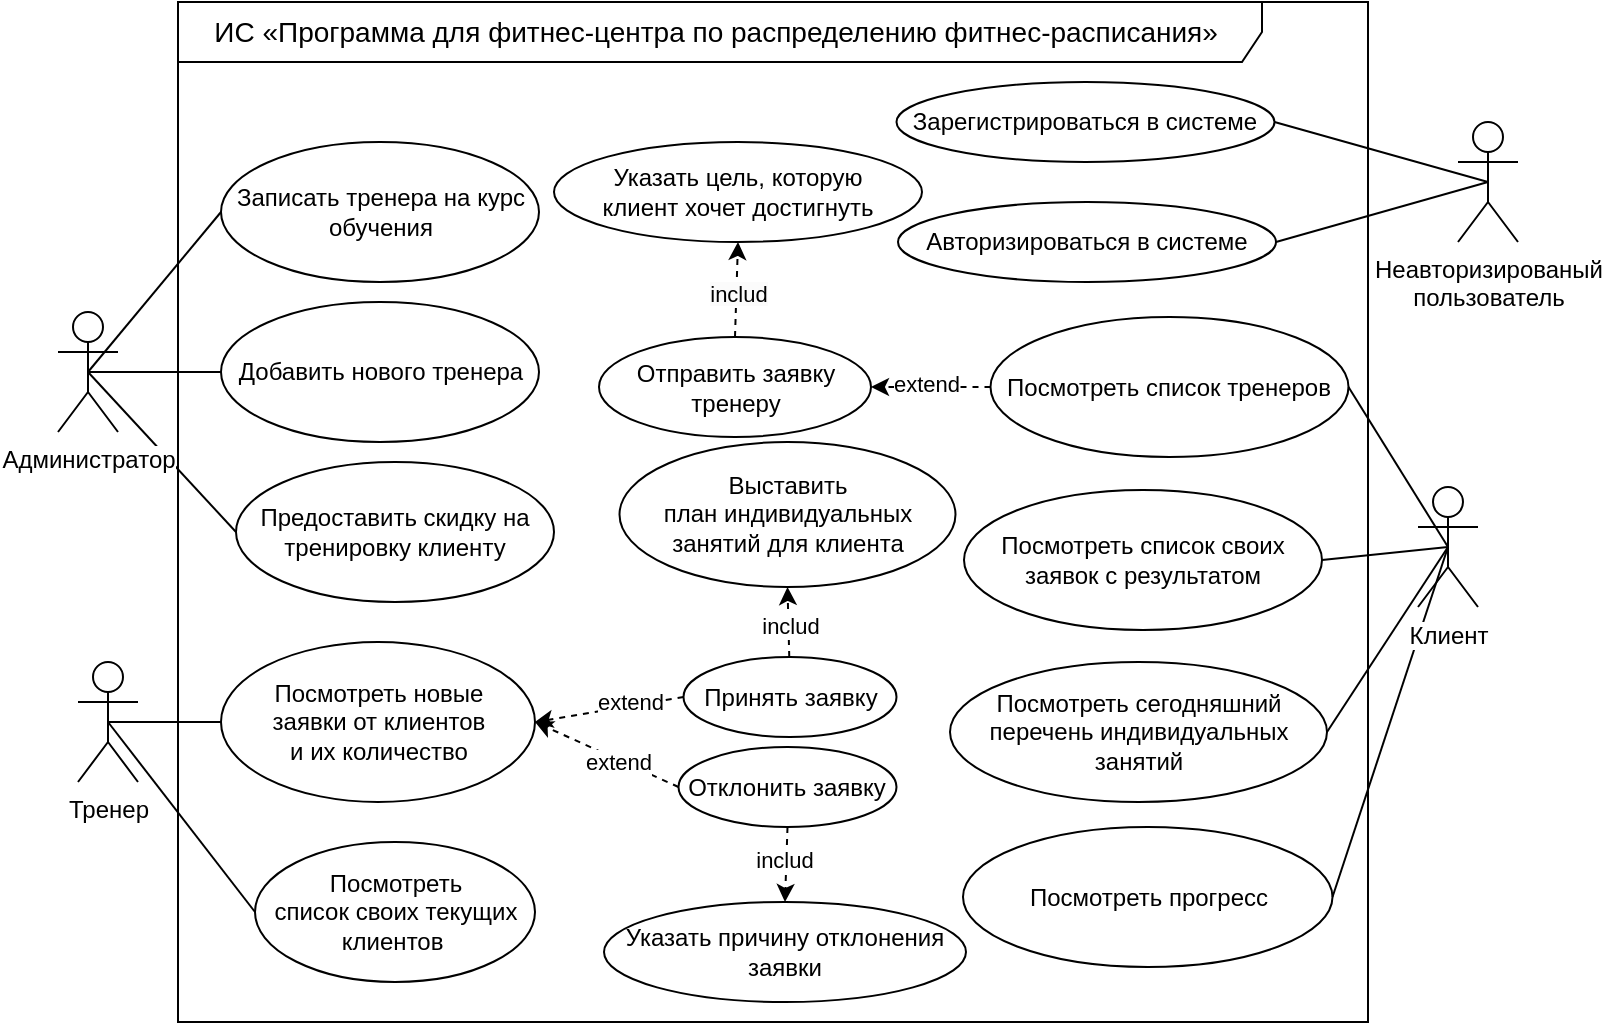 <mxfile version="26.0.16">
  <diagram name="Страница — 1" id="KgpnrsMqIwY7Wp8qNeAr">
    <mxGraphModel dx="1199" dy="1183" grid="1" gridSize="10" guides="1" tooltips="1" connect="1" arrows="1" fold="1" page="1" pageScale="1" pageWidth="827" pageHeight="1169" math="0" shadow="0">
      <root>
        <mxCell id="0" />
        <mxCell id="1" parent="0" />
        <mxCell id="zfcCjAa7BZ9iETOggP2I-103" style="rounded=0;orthogonalLoop=1;jettySize=auto;html=1;exitX=0.5;exitY=0.5;exitDx=0;exitDy=0;exitPerimeter=0;entryX=0;entryY=0.5;entryDx=0;entryDy=0;endArrow=none;startFill=0;" parent="1" source="zfcCjAa7BZ9iETOggP2I-35" target="zfcCjAa7BZ9iETOggP2I-102" edge="1">
          <mxGeometry relative="1" as="geometry" />
        </mxCell>
        <mxCell id="zfcCjAa7BZ9iETOggP2I-104" style="rounded=0;orthogonalLoop=1;jettySize=auto;html=1;exitX=0.5;exitY=0.5;exitDx=0;exitDy=0;exitPerimeter=0;entryX=0;entryY=0.5;entryDx=0;entryDy=0;endArrow=none;startFill=0;" parent="1" source="zfcCjAa7BZ9iETOggP2I-35" target="zfcCjAa7BZ9iETOggP2I-37" edge="1">
          <mxGeometry relative="1" as="geometry" />
        </mxCell>
        <mxCell id="zfcCjAa7BZ9iETOggP2I-35" value="&lt;span style=&quot;background-color: light-dark(#ffffff, var(--ge-dark-color, #121212));&quot;&gt;Тренер&lt;/span&gt;" style="shape=umlActor;verticalLabelPosition=bottom;verticalAlign=top;html=1;outlineConnect=0;" parent="1" vertex="1">
          <mxGeometry x="880" y="350" width="30" height="60" as="geometry" />
        </mxCell>
        <mxCell id="zfcCjAa7BZ9iETOggP2I-56" value="&lt;font style=&quot;font-size: 14px;&quot; face=&quot;Helvetica&quot;&gt;ИС «&lt;span style=&quot;text-align: justify;&quot;&gt;Программа для фитнес-центра по распределению фитнес-расписания&lt;/span&gt;»&amp;nbsp;&lt;/font&gt;" style="shape=umlFrame;whiteSpace=wrap;html=1;pointerEvents=0;recursiveResize=0;container=1;collapsible=0;width=542;height=30;" parent="1" vertex="1">
          <mxGeometry x="930" y="20" width="595" height="510" as="geometry" />
        </mxCell>
        <mxCell id="zfcCjAa7BZ9iETOggP2I-48" value="&lt;span&gt;Добавить нового тренера&lt;/span&gt;" style="ellipse;whiteSpace=wrap;html=1;" parent="zfcCjAa7BZ9iETOggP2I-56" vertex="1">
          <mxGeometry x="21.5" y="150" width="159" height="70" as="geometry" />
        </mxCell>
        <mxCell id="zfcCjAa7BZ9iETOggP2I-51" value="&lt;span&gt;Предоставить&amp;nbsp;&lt;/span&gt;&lt;span style=&quot;background-color: transparent; color: light-dark(rgb(0, 0, 0), rgb(255, 255, 255));&quot;&gt;скидку&amp;nbsp;&lt;/span&gt;&lt;span style=&quot;background-color: transparent; color: light-dark(rgb(0, 0, 0), rgb(255, 255, 255));&quot;&gt;на тренировку&amp;nbsp;&lt;/span&gt;&lt;span style=&quot;background-color: transparent; color: light-dark(rgb(0, 0, 0), rgb(255, 255, 255));&quot;&gt;клиенту&lt;/span&gt;" style="ellipse;whiteSpace=wrap;html=1;" parent="zfcCjAa7BZ9iETOggP2I-56" vertex="1">
          <mxGeometry x="29" y="230" width="159" height="70" as="geometry" />
        </mxCell>
        <mxCell id="zfcCjAa7BZ9iETOggP2I-53" value="&lt;span&gt;&lt;span style=&quot;text-align: justify; color: rgb(0, 0, 0);&quot;&gt;Записать тренера&lt;/span&gt;&lt;span style=&quot;color: light-dark(rgb(0, 0, 0), rgb(255, 255, 255)); text-align: justify;&quot;&gt;&amp;nbsp;на курс обучения&lt;/span&gt;&lt;/span&gt;" style="ellipse;whiteSpace=wrap;html=1;" parent="zfcCjAa7BZ9iETOggP2I-56" vertex="1">
          <mxGeometry x="21.5" y="70" width="159" height="70" as="geometry" />
        </mxCell>
        <mxCell id="zfcCjAa7BZ9iETOggP2I-102" value="Посмотреть&lt;br&gt;список своих текущих клиентов&amp;nbsp;" style="ellipse;whiteSpace=wrap;html=1;" parent="zfcCjAa7BZ9iETOggP2I-56" vertex="1">
          <mxGeometry x="38.5" y="420" width="140" height="70" as="geometry" />
        </mxCell>
        <mxCell id="zfcCjAa7BZ9iETOggP2I-122" style="rounded=0;orthogonalLoop=1;jettySize=auto;html=1;entryX=0.5;entryY=1;entryDx=0;entryDy=0;dashed=1;exitX=0.5;exitY=0;exitDx=0;exitDy=0;" parent="zfcCjAa7BZ9iETOggP2I-56" source="zfcCjAa7BZ9iETOggP2I-162" target="zfcCjAa7BZ9iETOggP2I-161" edge="1">
          <mxGeometry relative="1" as="geometry">
            <mxPoint x="299.5" y="120" as="sourcePoint" />
            <mxPoint x="301.5" y="60" as="targetPoint" />
          </mxGeometry>
        </mxCell>
        <mxCell id="zfcCjAa7BZ9iETOggP2I-125" value="&lt;span style=&quot;background-color: rgb(251, 251, 251);&quot;&gt;includ&lt;/span&gt;" style="edgeLabel;html=1;align=center;verticalAlign=middle;resizable=0;points=[];" parent="zfcCjAa7BZ9iETOggP2I-122" vertex="1" connectable="0">
          <mxGeometry x="-0.069" y="-1" relative="1" as="geometry">
            <mxPoint as="offset" />
          </mxGeometry>
        </mxCell>
        <mxCell id="zfcCjAa7BZ9iETOggP2I-119" style="edgeStyle=orthogonalEdgeStyle;rounded=0;orthogonalLoop=1;jettySize=auto;html=1;exitX=0.5;exitY=1;exitDx=0;exitDy=0;" parent="zfcCjAa7BZ9iETOggP2I-56" edge="1">
          <mxGeometry relative="1" as="geometry">
            <mxPoint x="299.5" y="170" as="sourcePoint" />
            <mxPoint x="299.5" y="170" as="targetPoint" />
          </mxGeometry>
        </mxCell>
        <mxCell id="zfcCjAa7BZ9iETOggP2I-128" style="rounded=0;orthogonalLoop=1;jettySize=auto;html=1;exitX=0;exitY=0.5;exitDx=0;exitDy=0;entryX=1;entryY=0.5;entryDx=0;entryDy=0;dashed=1;" parent="zfcCjAa7BZ9iETOggP2I-56" source="zfcCjAa7BZ9iETOggP2I-170" target="zfcCjAa7BZ9iETOggP2I-162" edge="1">
          <mxGeometry relative="1" as="geometry">
            <mxPoint x="443.0" y="217.5" as="sourcePoint" />
            <mxPoint x="370.0" y="145" as="targetPoint" />
          </mxGeometry>
        </mxCell>
        <mxCell id="zfcCjAa7BZ9iETOggP2I-129" value="extend" style="edgeLabel;html=1;align=center;verticalAlign=middle;resizable=0;points=[];labelBackgroundColor=default;" parent="zfcCjAa7BZ9iETOggP2I-128" vertex="1" connectable="0">
          <mxGeometry x="-0.277" y="-2" relative="1" as="geometry">
            <mxPoint x="-11" as="offset" />
          </mxGeometry>
        </mxCell>
        <mxCell id="zfcCjAa7BZ9iETOggP2I-136" value="Посмотреть&amp;nbsp;&lt;span style=&quot;text-align: justify;&quot;&gt;сегодняшний перечень&amp;nbsp;&lt;/span&gt;&lt;span style=&quot;text-align: justify;&quot;&gt;индивидуальных занятий&lt;/span&gt;" style="ellipse;whiteSpace=wrap;html=1;" parent="zfcCjAa7BZ9iETOggP2I-56" vertex="1">
          <mxGeometry x="386" y="330" width="188.5" height="70" as="geometry" />
        </mxCell>
        <mxCell id="zfcCjAa7BZ9iETOggP2I-37" value="&lt;span style=&quot;color: light-dark(rgb(0, 0, 0), rgb(255, 255, 255)); background-color: transparent;&quot;&gt;Посмотреть&amp;nbsp;&lt;/span&gt;&lt;span style=&quot;color: light-dark(rgb(0, 0, 0), rgb(255, 255, 255)); background-color: transparent;&quot;&gt;новые&lt;/span&gt;&lt;div&gt;&lt;span style=&quot;color: light-dark(rgb(0, 0, 0), rgb(255, 255, 255)); background-color: transparent;&quot;&gt;заявки&amp;nbsp;&lt;/span&gt;&lt;span style=&quot;background-color: transparent; color: light-dark(rgb(0, 0, 0), rgb(255, 255, 255));&quot;&gt;от клиентов&lt;/span&gt;&lt;/div&gt;&lt;div&gt;&lt;span style=&quot;background-color: transparent; color: light-dark(rgb(0, 0, 0), rgb(255, 255, 255));&quot;&gt;и&amp;nbsp;&lt;/span&gt;&lt;span style=&quot;background-color: transparent; color: light-dark(rgb(0, 0, 0), rgb(255, 255, 255));&quot;&gt;их количество&lt;/span&gt;&lt;/div&gt;" style="ellipse;whiteSpace=wrap;html=1;" parent="zfcCjAa7BZ9iETOggP2I-56" vertex="1">
          <mxGeometry x="21.5" y="320" width="157" height="80" as="geometry" />
        </mxCell>
        <mxCell id="zfcCjAa7BZ9iETOggP2I-39" value="Принять заявку" style="ellipse;whiteSpace=wrap;html=1;" parent="zfcCjAa7BZ9iETOggP2I-56" vertex="1">
          <mxGeometry x="252.75" y="327.5" width="106.5" height="40" as="geometry" />
        </mxCell>
        <mxCell id="zfcCjAa7BZ9iETOggP2I-106" style="rounded=0;orthogonalLoop=1;jettySize=auto;html=1;exitX=0;exitY=0.5;exitDx=0;exitDy=0;entryX=1;entryY=0.5;entryDx=0;entryDy=0;dashed=1;" parent="zfcCjAa7BZ9iETOggP2I-56" source="zfcCjAa7BZ9iETOggP2I-39" target="zfcCjAa7BZ9iETOggP2I-37" edge="1">
          <mxGeometry relative="1" as="geometry" />
        </mxCell>
        <mxCell id="zfcCjAa7BZ9iETOggP2I-110" value="extend" style="edgeLabel;html=1;align=center;verticalAlign=middle;resizable=0;points=[];labelBackgroundColor=default;" parent="zfcCjAa7BZ9iETOggP2I-106" vertex="1" connectable="0">
          <mxGeometry x="-0.277" y="-2" relative="1" as="geometry">
            <mxPoint as="offset" />
          </mxGeometry>
        </mxCell>
        <mxCell id="zfcCjAa7BZ9iETOggP2I-40" value="Отклонить заявку" style="ellipse;whiteSpace=wrap;html=1;" parent="zfcCjAa7BZ9iETOggP2I-56" vertex="1">
          <mxGeometry x="250.25" y="372.5" width="109" height="40" as="geometry" />
        </mxCell>
        <mxCell id="zfcCjAa7BZ9iETOggP2I-105" style="rounded=0;orthogonalLoop=1;jettySize=auto;html=1;exitX=0;exitY=0.5;exitDx=0;exitDy=0;entryX=1;entryY=0.5;entryDx=0;entryDy=0;dashed=1;" parent="zfcCjAa7BZ9iETOggP2I-56" source="zfcCjAa7BZ9iETOggP2I-40" target="zfcCjAa7BZ9iETOggP2I-37" edge="1">
          <mxGeometry relative="1" as="geometry" />
        </mxCell>
        <mxCell id="zfcCjAa7BZ9iETOggP2I-111" value="extend" style="edgeLabel;html=1;align=center;verticalAlign=middle;resizable=0;points=[];labelBackgroundColor=default;" parent="zfcCjAa7BZ9iETOggP2I-105" vertex="1" connectable="0">
          <mxGeometry x="-0.176" y="1" relative="1" as="geometry">
            <mxPoint as="offset" />
          </mxGeometry>
        </mxCell>
        <mxCell id="zfcCjAa7BZ9iETOggP2I-100" value="&lt;span&gt;Выставить план&amp;nbsp;&lt;/span&gt;&lt;span style=&quot;background-color: transparent; color: light-dark(rgb(0, 0, 0), rgb(255, 255, 255));&quot;&gt;индивидуальных занятий для клиента&lt;/span&gt;" style="ellipse;whiteSpace=wrap;html=1;" parent="zfcCjAa7BZ9iETOggP2I-56" vertex="1">
          <mxGeometry x="220.75" y="220" width="168" height="72.5" as="geometry" />
        </mxCell>
        <mxCell id="zfcCjAa7BZ9iETOggP2I-108" style="rounded=0;orthogonalLoop=1;jettySize=auto;html=1;entryX=0.5;entryY=1;entryDx=0;entryDy=0;dashed=1;" parent="zfcCjAa7BZ9iETOggP2I-56" source="zfcCjAa7BZ9iETOggP2I-39" target="zfcCjAa7BZ9iETOggP2I-100" edge="1">
          <mxGeometry relative="1" as="geometry" />
        </mxCell>
        <mxCell id="zfcCjAa7BZ9iETOggP2I-115" value="&lt;span&gt;includ&lt;/span&gt;" style="edgeLabel;html=1;align=center;verticalAlign=middle;resizable=0;points=[];labelBackgroundColor=default;" parent="zfcCjAa7BZ9iETOggP2I-108" vertex="1" connectable="0">
          <mxGeometry x="-0.127" y="-1" relative="1" as="geometry">
            <mxPoint as="offset" />
          </mxGeometry>
        </mxCell>
        <mxCell id="zfcCjAa7BZ9iETOggP2I-99" value="&lt;span&gt;Указать причину отклонения заявки&lt;/span&gt;" style="ellipse;whiteSpace=wrap;html=1;" parent="zfcCjAa7BZ9iETOggP2I-56" vertex="1">
          <mxGeometry x="213" y="450" width="181" height="50" as="geometry" />
        </mxCell>
        <mxCell id="zfcCjAa7BZ9iETOggP2I-109" style="rounded=0;orthogonalLoop=1;jettySize=auto;html=1;exitX=0.5;exitY=1;exitDx=0;exitDy=0;entryX=0.5;entryY=0;entryDx=0;entryDy=0;dashed=1;" parent="zfcCjAa7BZ9iETOggP2I-56" source="zfcCjAa7BZ9iETOggP2I-40" target="zfcCjAa7BZ9iETOggP2I-99" edge="1">
          <mxGeometry relative="1" as="geometry">
            <mxPoint x="304.75" y="448" as="targetPoint" />
          </mxGeometry>
        </mxCell>
        <mxCell id="zfcCjAa7BZ9iETOggP2I-114" value="&lt;span style=&quot;&quot;&gt;includ&lt;/span&gt;" style="edgeLabel;html=1;align=center;verticalAlign=middle;resizable=0;points=[];labelBackgroundColor=default;" parent="zfcCjAa7BZ9iETOggP2I-109" vertex="1" connectable="0">
          <mxGeometry x="0.082" y="-1" relative="1" as="geometry">
            <mxPoint y="-4" as="offset" />
          </mxGeometry>
        </mxCell>
        <mxCell id="zfcCjAa7BZ9iETOggP2I-161" value="Указать цель, которую&lt;div&gt;клиент хочет достигнуть&lt;/div&gt;" style="ellipse;whiteSpace=wrap;html=1;" parent="zfcCjAa7BZ9iETOggP2I-56" vertex="1">
          <mxGeometry x="188" y="70" width="184" height="50" as="geometry" />
        </mxCell>
        <mxCell id="zfcCjAa7BZ9iETOggP2I-162" value="Отправить заявку&lt;div&gt;тренеру&lt;/div&gt;" style="ellipse;whiteSpace=wrap;html=1;" parent="zfcCjAa7BZ9iETOggP2I-56" vertex="1">
          <mxGeometry x="210.5" y="167.5" width="136" height="50" as="geometry" />
        </mxCell>
        <mxCell id="zfcCjAa7BZ9iETOggP2I-163" style="edgeStyle=orthogonalEdgeStyle;rounded=0;orthogonalLoop=1;jettySize=auto;html=1;exitX=0.5;exitY=1;exitDx=0;exitDy=0;" parent="zfcCjAa7BZ9iETOggP2I-56" source="zfcCjAa7BZ9iETOggP2I-162" target="zfcCjAa7BZ9iETOggP2I-162" edge="1">
          <mxGeometry relative="1" as="geometry" />
        </mxCell>
        <mxCell id="zfcCjAa7BZ9iETOggP2I-166" value="Посмотреть список своих&lt;div&gt;заявок с результатом&lt;/div&gt;" style="ellipse;whiteSpace=wrap;html=1;" parent="zfcCjAa7BZ9iETOggP2I-56" vertex="1">
          <mxGeometry x="393" y="244" width="179" height="70" as="geometry" />
        </mxCell>
        <mxCell id="zfcCjAa7BZ9iETOggP2I-167" value="&lt;span style=&quot;text-align: justify;&quot;&gt;Посмотреть&amp;nbsp;&lt;/span&gt;&lt;font style=&quot;text-align: justify;&quot;&gt;прогресс&lt;/font&gt;" style="ellipse;whiteSpace=wrap;html=1;" parent="zfcCjAa7BZ9iETOggP2I-56" vertex="1">
          <mxGeometry x="392.5" y="412.5" width="184.75" height="70" as="geometry" />
        </mxCell>
        <mxCell id="zfcCjAa7BZ9iETOggP2I-169" value="Зарегистрироваться в системе" style="ellipse;whiteSpace=wrap;html=1;" parent="zfcCjAa7BZ9iETOggP2I-56" vertex="1">
          <mxGeometry x="359.25" y="40" width="189" height="40" as="geometry" />
        </mxCell>
        <mxCell id="zfcCjAa7BZ9iETOggP2I-170" value="Посмотреть список тренеров" style="ellipse;whiteSpace=wrap;html=1;" parent="zfcCjAa7BZ9iETOggP2I-56" vertex="1">
          <mxGeometry x="406.25" y="157.5" width="179" height="70" as="geometry" />
        </mxCell>
        <mxCell id="Q1F1lCBF1eMoVAc_gZBk-2" value="&lt;font face=&quot;Helvetica&quot;&gt;Авторизироваться в системе&lt;/font&gt;" style="ellipse;whiteSpace=wrap;html=1;" parent="zfcCjAa7BZ9iETOggP2I-56" vertex="1">
          <mxGeometry x="360" y="100" width="189" height="40" as="geometry" />
        </mxCell>
        <mxCell id="zfcCjAa7BZ9iETOggP2I-123" style="rounded=0;orthogonalLoop=1;jettySize=auto;html=1;exitX=0.5;exitY=0.5;exitDx=0;exitDy=0;exitPerimeter=0;endArrow=none;startFill=0;entryX=1;entryY=0.5;entryDx=0;entryDy=0;" parent="1" source="oMtgrXNOpFLS2FUb0pl5-1" target="zfcCjAa7BZ9iETOggP2I-169" edge="1">
          <mxGeometry relative="1" as="geometry">
            <mxPoint x="1542" y="170" as="targetPoint" />
          </mxGeometry>
        </mxCell>
        <mxCell id="zfcCjAa7BZ9iETOggP2I-124" style="rounded=0;orthogonalLoop=1;jettySize=auto;html=1;exitX=0.5;exitY=0.5;exitDx=0;exitDy=0;exitPerimeter=0;entryX=1;entryY=0.5;entryDx=0;entryDy=0;endArrow=none;startFill=0;" parent="1" source="zfcCjAa7BZ9iETOggP2I-81" target="zfcCjAa7BZ9iETOggP2I-170" edge="1">
          <mxGeometry relative="1" as="geometry">
            <mxPoint x="1548.0" y="267.5" as="targetPoint" />
          </mxGeometry>
        </mxCell>
        <mxCell id="zfcCjAa7BZ9iETOggP2I-131" style="rounded=0;orthogonalLoop=1;jettySize=auto;html=1;exitX=0.5;exitY=0.5;exitDx=0;exitDy=0;exitPerimeter=0;entryX=1;entryY=0.5;entryDx=0;entryDy=0;endArrow=none;startFill=0;" parent="1" source="zfcCjAa7BZ9iETOggP2I-81" target="zfcCjAa7BZ9iETOggP2I-167" edge="1">
          <mxGeometry relative="1" as="geometry">
            <mxPoint x="1520.0" y="531.25" as="targetPoint" />
          </mxGeometry>
        </mxCell>
        <mxCell id="zfcCjAa7BZ9iETOggP2I-157" style="rounded=0;orthogonalLoop=1;jettySize=auto;html=1;exitX=0.5;exitY=0.5;exitDx=0;exitDy=0;exitPerimeter=0;entryX=1;entryY=0.5;entryDx=0;entryDy=0;endArrow=none;startFill=0;" parent="1" source="zfcCjAa7BZ9iETOggP2I-81" target="zfcCjAa7BZ9iETOggP2I-136" edge="1">
          <mxGeometry relative="1" as="geometry" />
        </mxCell>
        <mxCell id="zfcCjAa7BZ9iETOggP2I-158" style="rounded=0;orthogonalLoop=1;jettySize=auto;html=1;exitX=0.5;exitY=0.5;exitDx=0;exitDy=0;exitPerimeter=0;entryX=1;entryY=0.5;entryDx=0;entryDy=0;endArrow=none;startFill=0;" parent="1" source="zfcCjAa7BZ9iETOggP2I-81" target="zfcCjAa7BZ9iETOggP2I-166" edge="1">
          <mxGeometry relative="1" as="geometry">
            <mxPoint x="1525" y="362.5" as="targetPoint" />
          </mxGeometry>
        </mxCell>
        <mxCell id="zfcCjAa7BZ9iETOggP2I-81" value="&lt;span style=&quot;background-color: light-dark(#ffffff, var(--ge-dark-color, #121212));&quot;&gt;Клиент&lt;/span&gt;" style="shape=umlActor;verticalLabelPosition=bottom;verticalAlign=top;html=1;outlineConnect=0;" parent="1" vertex="1">
          <mxGeometry x="1550" y="262.5" width="30" height="60" as="geometry" />
        </mxCell>
        <mxCell id="zfcCjAa7BZ9iETOggP2I-96" style="rounded=0;orthogonalLoop=1;jettySize=auto;html=1;exitX=0.5;exitY=0.5;exitDx=0;exitDy=0;exitPerimeter=0;entryX=0;entryY=0.5;entryDx=0;entryDy=0;endArrow=none;startFill=0;" parent="1" source="zfcCjAa7BZ9iETOggP2I-34" target="zfcCjAa7BZ9iETOggP2I-53" edge="1">
          <mxGeometry relative="1" as="geometry" />
        </mxCell>
        <mxCell id="zfcCjAa7BZ9iETOggP2I-97" style="rounded=0;orthogonalLoop=1;jettySize=auto;html=1;exitX=0.5;exitY=0.5;exitDx=0;exitDy=0;exitPerimeter=0;entryX=0;entryY=0.5;entryDx=0;entryDy=0;endArrow=none;startFill=0;" parent="1" source="zfcCjAa7BZ9iETOggP2I-34" target="zfcCjAa7BZ9iETOggP2I-51" edge="1">
          <mxGeometry relative="1" as="geometry" />
        </mxCell>
        <mxCell id="zfcCjAa7BZ9iETOggP2I-98" style="rounded=0;orthogonalLoop=1;jettySize=auto;html=1;exitX=0.5;exitY=0.5;exitDx=0;exitDy=0;exitPerimeter=0;endArrow=none;startFill=0;entryX=0;entryY=0.5;entryDx=0;entryDy=0;" parent="1" source="zfcCjAa7BZ9iETOggP2I-34" target="zfcCjAa7BZ9iETOggP2I-48" edge="1">
          <mxGeometry relative="1" as="geometry">
            <mxPoint x="938" y="80" as="targetPoint" />
          </mxGeometry>
        </mxCell>
        <mxCell id="zfcCjAa7BZ9iETOggP2I-34" value="&lt;span style=&quot;background-color: light-dark(#ffffff, var(--ge-dark-color, #121212));&quot;&gt;Администратор&lt;/span&gt;" style="shape=umlActor;verticalLabelPosition=bottom;verticalAlign=top;html=1;outlineConnect=0;" parent="1" vertex="1">
          <mxGeometry x="870" y="175" width="30" height="60" as="geometry" />
        </mxCell>
        <mxCell id="rPOAwtJCKKR-MsauU1Gm-3" style="rounded=0;orthogonalLoop=1;jettySize=auto;html=1;exitX=0.5;exitY=0.5;exitDx=0;exitDy=0;exitPerimeter=0;entryX=1;entryY=0.5;entryDx=0;entryDy=0;endArrow=none;startFill=0;" edge="1" parent="1" source="oMtgrXNOpFLS2FUb0pl5-1" target="Q1F1lCBF1eMoVAc_gZBk-2">
          <mxGeometry relative="1" as="geometry" />
        </mxCell>
        <mxCell id="oMtgrXNOpFLS2FUb0pl5-1" value="&lt;span style=&quot;background-color: light-dark(#ffffff, var(--ge-dark-color, #121212));&quot;&gt;Неавто&lt;/span&gt;&lt;span style=&quot;background-color: light-dark(#ffffff, var(--ge-dark-color, #121212)); color: light-dark(rgb(0, 0, 0), rgb(255, 255, 255));&quot;&gt;ризированый&lt;/span&gt;&lt;div&gt;&lt;div&gt;&lt;span style=&quot;background-color: light-dark(#ffffff, var(--ge-dark-color, #121212));&quot;&gt;пользователь&lt;/span&gt;&lt;/div&gt;&lt;/div&gt;" style="shape=umlActor;verticalLabelPosition=bottom;verticalAlign=top;html=1;outlineConnect=0;" parent="1" vertex="1">
          <mxGeometry x="1570" y="80" width="30" height="60" as="geometry" />
        </mxCell>
      </root>
    </mxGraphModel>
  </diagram>
</mxfile>

